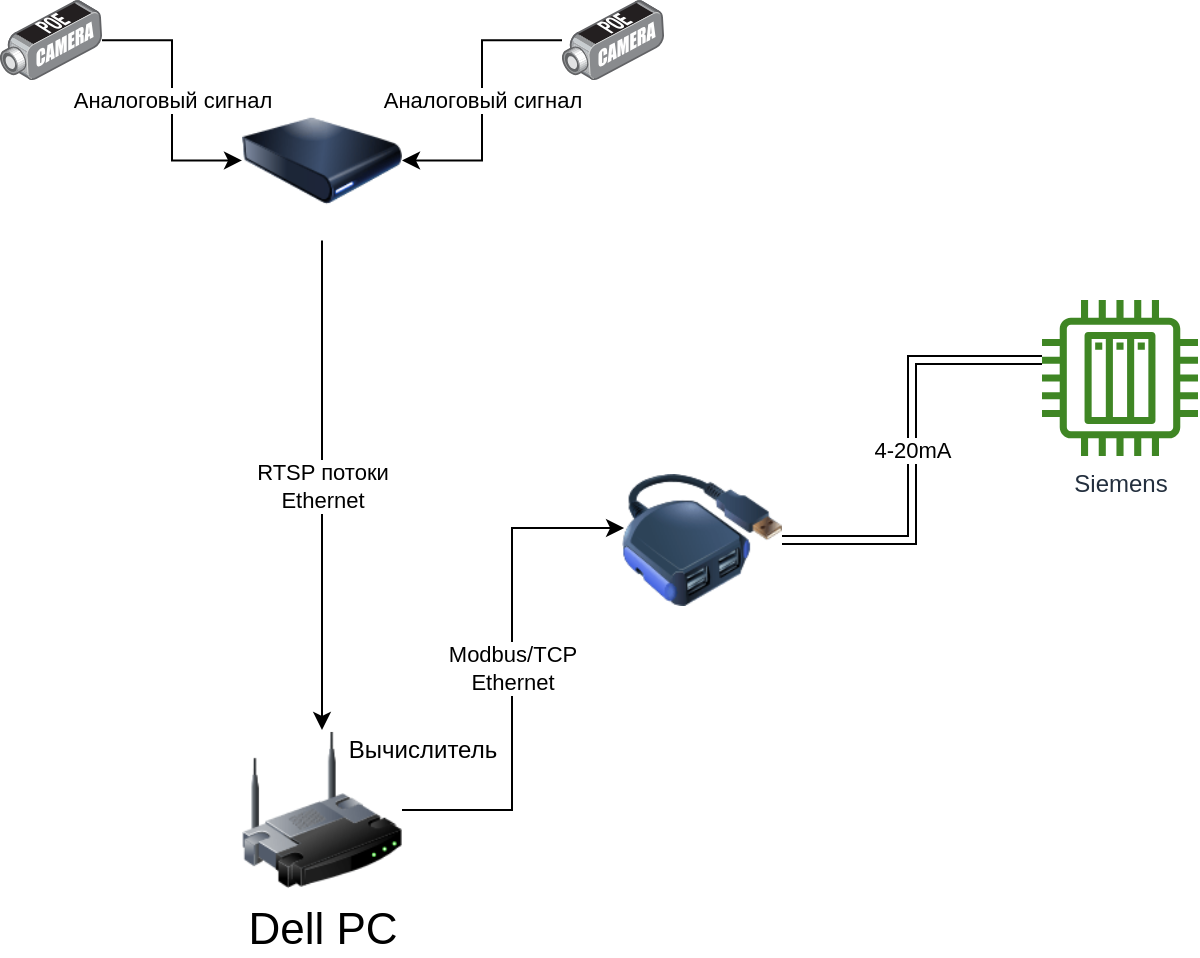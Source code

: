 <mxfile version="20.8.10" type="github">
  <diagram name="Page-1" id="55a83fd1-7818-8e21-69c5-c3457e3827bb">
    <mxGraphModel dx="2074" dy="1126" grid="1" gridSize="10" guides="1" tooltips="1" connect="1" arrows="1" fold="1" page="1" pageScale="1" pageWidth="1100" pageHeight="850" background="none" math="0" shadow="0">
      <root>
        <mxCell id="0" />
        <mxCell id="1" parent="0" />
        <mxCell id="8JaOrQgvwe7hHYjEQXCQ-12" value="Modbus/TCP&lt;br&gt;Ethernet" style="edgeStyle=orthogonalEdgeStyle;rounded=0;orthogonalLoop=1;jettySize=auto;html=1;entryX=0.013;entryY=0.425;entryDx=0;entryDy=0;entryPerimeter=0;" edge="1" parent="1" source="69ecfefc5c41e42c-1" target="8JaOrQgvwe7hHYjEQXCQ-10">
          <mxGeometry x="-0.0" relative="1" as="geometry">
            <mxPoint as="offset" />
          </mxGeometry>
        </mxCell>
        <mxCell id="69ecfefc5c41e42c-1" value="Dell PC" style="image;html=1;labelBackgroundColor=#ffffff;image=img/lib/clip_art/networking/Wireless_Router_128x128.png;rounded=1;shadow=0;comic=0;strokeWidth=2;fontSize=22" parent="1" vertex="1">
          <mxGeometry x="470" y="465" width="80" height="80" as="geometry" />
        </mxCell>
        <mxCell id="8JaOrQgvwe7hHYjEQXCQ-6" value="Аналоговый сигнал" style="edgeStyle=orthogonalEdgeStyle;rounded=0;orthogonalLoop=1;jettySize=auto;html=1;" edge="1" parent="1" source="8JaOrQgvwe7hHYjEQXCQ-1" target="8JaOrQgvwe7hHYjEQXCQ-3">
          <mxGeometry relative="1" as="geometry" />
        </mxCell>
        <mxCell id="8JaOrQgvwe7hHYjEQXCQ-1" value="" style="points=[];aspect=fixed;html=1;align=center;shadow=0;dashed=0;image;image=img/lib/allied_telesis/security/POE_DVS_Camera.svg;" vertex="1" parent="1">
          <mxGeometry x="349" y="100" width="51" height="40.2" as="geometry" />
        </mxCell>
        <mxCell id="8JaOrQgvwe7hHYjEQXCQ-7" value="&lt;span style=&quot;color: rgb(0, 0, 0); font-family: Helvetica; font-size: 11px; font-style: normal; font-variant-ligatures: normal; font-variant-caps: normal; font-weight: 400; letter-spacing: normal; orphans: 2; text-align: center; text-indent: 0px; text-transform: none; widows: 2; word-spacing: 0px; -webkit-text-stroke-width: 0px; background-color: rgb(255, 255, 255); text-decoration-thickness: initial; text-decoration-style: initial; text-decoration-color: initial; float: none; display: inline !important;&quot;&gt;Аналоговый сигнал&lt;/span&gt;" style="edgeStyle=orthogonalEdgeStyle;rounded=0;orthogonalLoop=1;jettySize=auto;html=1;entryX=1;entryY=0.5;entryDx=0;entryDy=0;" edge="1" parent="1" source="8JaOrQgvwe7hHYjEQXCQ-2" target="8JaOrQgvwe7hHYjEQXCQ-3">
          <mxGeometry relative="1" as="geometry" />
        </mxCell>
        <mxCell id="8JaOrQgvwe7hHYjEQXCQ-2" value="" style="points=[];aspect=fixed;html=1;align=center;shadow=0;dashed=0;image;image=img/lib/allied_telesis/security/POE_DVS_Camera.svg;" vertex="1" parent="1">
          <mxGeometry x="630" y="100" width="51" height="40.2" as="geometry" />
        </mxCell>
        <mxCell id="8JaOrQgvwe7hHYjEQXCQ-8" value="RTSP потоки&lt;br&gt;Ethernet" style="edgeStyle=orthogonalEdgeStyle;rounded=0;orthogonalLoop=1;jettySize=auto;html=1;" edge="1" parent="1" source="8JaOrQgvwe7hHYjEQXCQ-3" target="69ecfefc5c41e42c-1">
          <mxGeometry relative="1" as="geometry" />
        </mxCell>
        <mxCell id="8JaOrQgvwe7hHYjEQXCQ-3" value="" style="image;html=1;image=img/lib/clip_art/computers/Harddrive_128x128.png" vertex="1" parent="1">
          <mxGeometry x="470" y="140.2" width="80" height="80" as="geometry" />
        </mxCell>
        <mxCell id="8JaOrQgvwe7hHYjEQXCQ-9" value="Вычислитель" style="text;html=1;align=center;verticalAlign=middle;resizable=0;points=[];autosize=1;strokeColor=none;fillColor=none;" vertex="1" parent="1">
          <mxGeometry x="510" y="460" width="100" height="30" as="geometry" />
        </mxCell>
        <mxCell id="8JaOrQgvwe7hHYjEQXCQ-13" value="4-20mA" style="edgeStyle=orthogonalEdgeStyle;rounded=0;orthogonalLoop=1;jettySize=auto;html=1;entryX=0;entryY=0.385;entryDx=0;entryDy=0;entryPerimeter=0;shape=link;" edge="1" parent="1" source="8JaOrQgvwe7hHYjEQXCQ-10" target="8JaOrQgvwe7hHYjEQXCQ-11">
          <mxGeometry relative="1" as="geometry" />
        </mxCell>
        <mxCell id="8JaOrQgvwe7hHYjEQXCQ-10" value="" style="image;html=1;image=img/lib/clip_art/computers/USB_Hub_128x128.png" vertex="1" parent="1">
          <mxGeometry x="660" y="330" width="80" height="80" as="geometry" />
        </mxCell>
        <mxCell id="8JaOrQgvwe7hHYjEQXCQ-11" value="Siemens" style="sketch=0;outlineConnect=0;fontColor=#232F3E;gradientColor=none;fillColor=#3F8624;strokeColor=none;dashed=0;verticalLabelPosition=bottom;verticalAlign=top;align=center;html=1;fontSize=12;fontStyle=0;aspect=fixed;pointerEvents=1;shape=mxgraph.aws4.iot_thing_plc;" vertex="1" parent="1">
          <mxGeometry x="870" y="250" width="78" height="78" as="geometry" />
        </mxCell>
      </root>
    </mxGraphModel>
  </diagram>
</mxfile>
